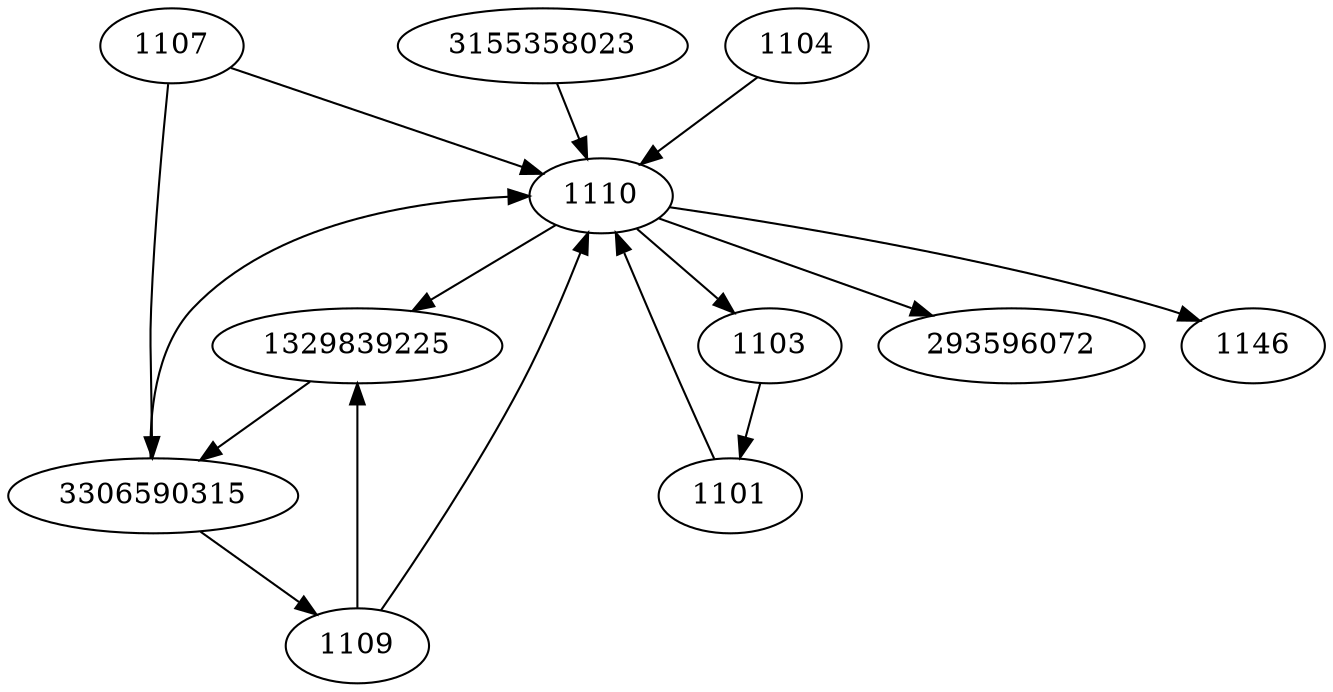 strict digraph  {
3155358023;
293596072;
3306590315;
1101;
1103;
1104;
1107;
1109;
1110;
1329839225;
1146;
3155358023 -> 1110;
3306590315 -> 1109;
3306590315 -> 1110;
1101 -> 1110;
1103 -> 1101;
1104 -> 1110;
1107 -> 1110;
1107 -> 3306590315;
1109 -> 1110;
1109 -> 1329839225;
1110 -> 293596072;
1110 -> 1146;
1110 -> 1103;
1110 -> 1329839225;
1329839225 -> 3306590315;
}
